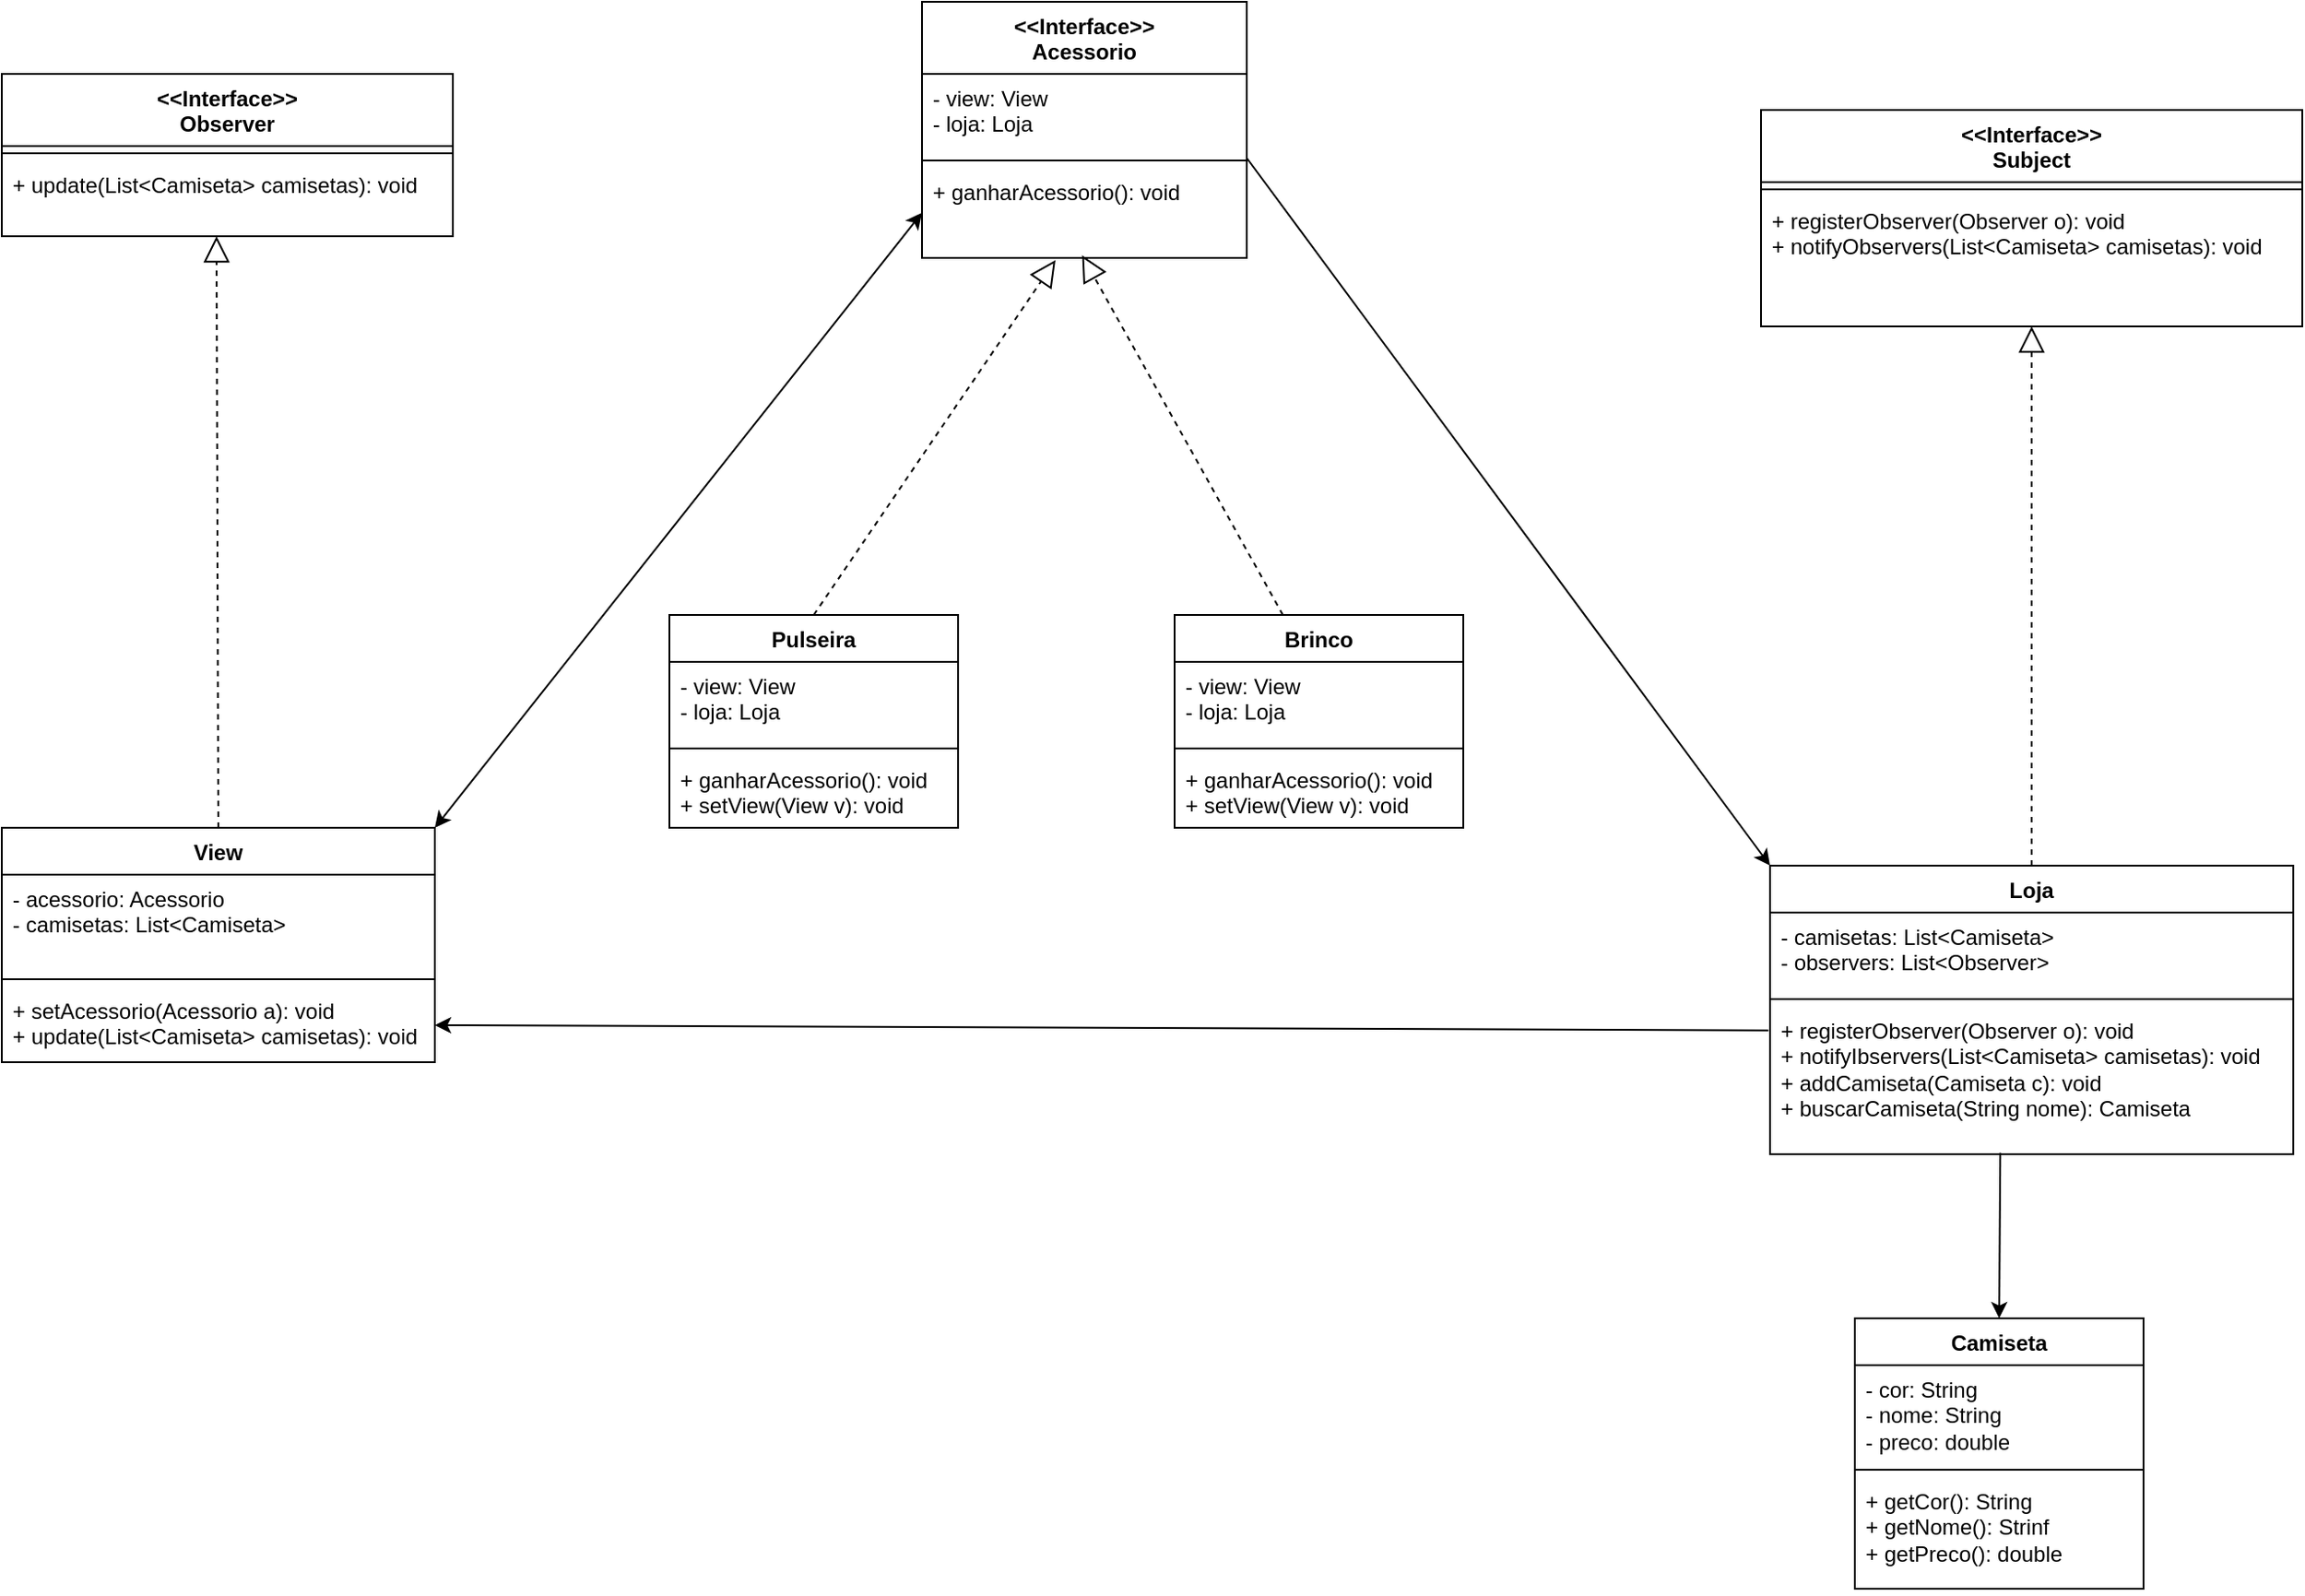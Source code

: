 <mxfile version="22.0.6" type="device">
  <diagram id="C5RBs43oDa-KdzZeNtuy" name="Page-1">
    <mxGraphModel dx="3087" dy="2565" grid="1" gridSize="10" guides="1" tooltips="1" connect="1" arrows="1" fold="1" page="1" pageScale="1" pageWidth="827" pageHeight="1169" math="0" shadow="0">
      <root>
        <mxCell id="WIyWlLk6GJQsqaUBKTNV-0" />
        <mxCell id="WIyWlLk6GJQsqaUBKTNV-1" parent="WIyWlLk6GJQsqaUBKTNV-0" />
        <mxCell id="to9QZieKbSeUvy9QXATr-31" value="&amp;lt;&amp;lt;Interface&amp;gt;&amp;gt;&lt;br&gt;Acessorio" style="swimlane;fontStyle=1;align=center;verticalAlign=top;childLayout=stackLayout;horizontal=1;startSize=40;horizontalStack=0;resizeParent=1;resizeParentMax=0;resizeLast=0;collapsible=1;marginBottom=0;whiteSpace=wrap;html=1;" vertex="1" parent="WIyWlLk6GJQsqaUBKTNV-1">
          <mxGeometry x="310" y="-10" width="180" height="142" as="geometry" />
        </mxCell>
        <mxCell id="to9QZieKbSeUvy9QXATr-32" value="- view: View&lt;br&gt;- loja: Loja&amp;nbsp;" style="text;strokeColor=none;fillColor=none;align=left;verticalAlign=top;spacingLeft=4;spacingRight=4;overflow=hidden;rotatable=0;points=[[0,0.5],[1,0.5]];portConstraint=eastwest;whiteSpace=wrap;html=1;" vertex="1" parent="to9QZieKbSeUvy9QXATr-31">
          <mxGeometry y="40" width="180" height="44" as="geometry" />
        </mxCell>
        <mxCell id="to9QZieKbSeUvy9QXATr-33" value="" style="line;strokeWidth=1;fillColor=none;align=left;verticalAlign=middle;spacingTop=-1;spacingLeft=3;spacingRight=3;rotatable=0;labelPosition=right;points=[];portConstraint=eastwest;strokeColor=inherit;" vertex="1" parent="to9QZieKbSeUvy9QXATr-31">
          <mxGeometry y="84" width="180" height="8" as="geometry" />
        </mxCell>
        <mxCell id="to9QZieKbSeUvy9QXATr-34" value="+ ganharAcessorio(): void" style="text;strokeColor=none;fillColor=none;align=left;verticalAlign=top;spacingLeft=4;spacingRight=4;overflow=hidden;rotatable=0;points=[[0,0.5],[1,0.5]];portConstraint=eastwest;whiteSpace=wrap;html=1;" vertex="1" parent="to9QZieKbSeUvy9QXATr-31">
          <mxGeometry y="92" width="180" height="50" as="geometry" />
        </mxCell>
        <mxCell id="to9QZieKbSeUvy9QXATr-35" value="Pulseira" style="swimlane;fontStyle=1;align=center;verticalAlign=top;childLayout=stackLayout;horizontal=1;startSize=26;horizontalStack=0;resizeParent=1;resizeParentMax=0;resizeLast=0;collapsible=1;marginBottom=0;whiteSpace=wrap;html=1;" vertex="1" parent="WIyWlLk6GJQsqaUBKTNV-1">
          <mxGeometry x="170" y="330" width="160" height="118" as="geometry" />
        </mxCell>
        <mxCell id="to9QZieKbSeUvy9QXATr-36" value="- view: View&lt;br&gt;- loja: Loja" style="text;strokeColor=none;fillColor=none;align=left;verticalAlign=top;spacingLeft=4;spacingRight=4;overflow=hidden;rotatable=0;points=[[0,0.5],[1,0.5]];portConstraint=eastwest;whiteSpace=wrap;html=1;" vertex="1" parent="to9QZieKbSeUvy9QXATr-35">
          <mxGeometry y="26" width="160" height="44" as="geometry" />
        </mxCell>
        <mxCell id="to9QZieKbSeUvy9QXATr-37" value="" style="line;strokeWidth=1;fillColor=none;align=left;verticalAlign=middle;spacingTop=-1;spacingLeft=3;spacingRight=3;rotatable=0;labelPosition=right;points=[];portConstraint=eastwest;strokeColor=inherit;" vertex="1" parent="to9QZieKbSeUvy9QXATr-35">
          <mxGeometry y="70" width="160" height="8" as="geometry" />
        </mxCell>
        <mxCell id="to9QZieKbSeUvy9QXATr-38" value="+ ganharAcessorio(): void&lt;br&gt;+ setView(View v): void" style="text;strokeColor=none;fillColor=none;align=left;verticalAlign=top;spacingLeft=4;spacingRight=4;overflow=hidden;rotatable=0;points=[[0,0.5],[1,0.5]];portConstraint=eastwest;whiteSpace=wrap;html=1;" vertex="1" parent="to9QZieKbSeUvy9QXATr-35">
          <mxGeometry y="78" width="160" height="40" as="geometry" />
        </mxCell>
        <mxCell id="to9QZieKbSeUvy9QXATr-39" value="Brinco" style="swimlane;fontStyle=1;align=center;verticalAlign=top;childLayout=stackLayout;horizontal=1;startSize=26;horizontalStack=0;resizeParent=1;resizeParentMax=0;resizeLast=0;collapsible=1;marginBottom=0;whiteSpace=wrap;html=1;" vertex="1" parent="WIyWlLk6GJQsqaUBKTNV-1">
          <mxGeometry x="450" y="330" width="160" height="118" as="geometry" />
        </mxCell>
        <mxCell id="to9QZieKbSeUvy9QXATr-40" value="- view: View&lt;br&gt;- loja: Loja" style="text;strokeColor=none;fillColor=none;align=left;verticalAlign=top;spacingLeft=4;spacingRight=4;overflow=hidden;rotatable=0;points=[[0,0.5],[1,0.5]];portConstraint=eastwest;whiteSpace=wrap;html=1;" vertex="1" parent="to9QZieKbSeUvy9QXATr-39">
          <mxGeometry y="26" width="160" height="44" as="geometry" />
        </mxCell>
        <mxCell id="to9QZieKbSeUvy9QXATr-41" value="" style="line;strokeWidth=1;fillColor=none;align=left;verticalAlign=middle;spacingTop=-1;spacingLeft=3;spacingRight=3;rotatable=0;labelPosition=right;points=[];portConstraint=eastwest;strokeColor=inherit;" vertex="1" parent="to9QZieKbSeUvy9QXATr-39">
          <mxGeometry y="70" width="160" height="8" as="geometry" />
        </mxCell>
        <mxCell id="to9QZieKbSeUvy9QXATr-42" value="+ ganharAcessorio(): void&lt;br&gt;+ setView(View v): void" style="text;strokeColor=none;fillColor=none;align=left;verticalAlign=top;spacingLeft=4;spacingRight=4;overflow=hidden;rotatable=0;points=[[0,0.5],[1,0.5]];portConstraint=eastwest;whiteSpace=wrap;html=1;" vertex="1" parent="to9QZieKbSeUvy9QXATr-39">
          <mxGeometry y="78" width="160" height="40" as="geometry" />
        </mxCell>
        <mxCell id="to9QZieKbSeUvy9QXATr-43" value="&amp;lt;&amp;lt;Interface&amp;gt;&amp;gt;&lt;br&gt;Subject" style="swimlane;fontStyle=1;align=center;verticalAlign=top;childLayout=stackLayout;horizontal=1;startSize=40;horizontalStack=0;resizeParent=1;resizeParentMax=0;resizeLast=0;collapsible=1;marginBottom=0;whiteSpace=wrap;html=1;" vertex="1" parent="WIyWlLk6GJQsqaUBKTNV-1">
          <mxGeometry x="775" y="50" width="300" height="120" as="geometry" />
        </mxCell>
        <mxCell id="to9QZieKbSeUvy9QXATr-45" value="" style="line;strokeWidth=1;fillColor=none;align=left;verticalAlign=middle;spacingTop=-1;spacingLeft=3;spacingRight=3;rotatable=0;labelPosition=right;points=[];portConstraint=eastwest;strokeColor=inherit;" vertex="1" parent="to9QZieKbSeUvy9QXATr-43">
          <mxGeometry y="40" width="300" height="8" as="geometry" />
        </mxCell>
        <mxCell id="to9QZieKbSeUvy9QXATr-46" value="+ registerObserver(Observer o): void&lt;br&gt;+ notifyObservers(List&amp;lt;Camiseta&amp;gt; camisetas): void" style="text;strokeColor=none;fillColor=none;align=left;verticalAlign=top;spacingLeft=4;spacingRight=4;overflow=hidden;rotatable=0;points=[[0,0.5],[1,0.5]];portConstraint=eastwest;whiteSpace=wrap;html=1;" vertex="1" parent="to9QZieKbSeUvy9QXATr-43">
          <mxGeometry y="48" width="300" height="72" as="geometry" />
        </mxCell>
        <mxCell id="to9QZieKbSeUvy9QXATr-47" value="Loja" style="swimlane;fontStyle=1;align=center;verticalAlign=top;childLayout=stackLayout;horizontal=1;startSize=26;horizontalStack=0;resizeParent=1;resizeParentMax=0;resizeLast=0;collapsible=1;marginBottom=0;whiteSpace=wrap;html=1;" vertex="1" parent="WIyWlLk6GJQsqaUBKTNV-1">
          <mxGeometry x="780" y="469" width="290" height="160" as="geometry" />
        </mxCell>
        <mxCell id="to9QZieKbSeUvy9QXATr-48" value="- camisetas: List&amp;lt;Camiseta&amp;gt;&lt;br&gt;- observers: List&amp;lt;Observer&amp;gt;" style="text;strokeColor=none;fillColor=none;align=left;verticalAlign=top;spacingLeft=4;spacingRight=4;overflow=hidden;rotatable=0;points=[[0,0.5],[1,0.5]];portConstraint=eastwest;whiteSpace=wrap;html=1;" vertex="1" parent="to9QZieKbSeUvy9QXATr-47">
          <mxGeometry y="26" width="290" height="44" as="geometry" />
        </mxCell>
        <mxCell id="to9QZieKbSeUvy9QXATr-49" value="" style="line;strokeWidth=1;fillColor=none;align=left;verticalAlign=middle;spacingTop=-1;spacingLeft=3;spacingRight=3;rotatable=0;labelPosition=right;points=[];portConstraint=eastwest;strokeColor=inherit;" vertex="1" parent="to9QZieKbSeUvy9QXATr-47">
          <mxGeometry y="70" width="290" height="8" as="geometry" />
        </mxCell>
        <mxCell id="to9QZieKbSeUvy9QXATr-50" value="+ registerObserver(Observer o): void&lt;br&gt;+ notifyIbservers(List&amp;lt;Camiseta&amp;gt; camisetas): void&lt;br&gt;+ addCamiseta(Camiseta c): void&lt;br&gt;+ buscarCamiseta(String nome): Camiseta" style="text;strokeColor=none;fillColor=none;align=left;verticalAlign=top;spacingLeft=4;spacingRight=4;overflow=hidden;rotatable=0;points=[[0,0.5],[1,0.5]];portConstraint=eastwest;whiteSpace=wrap;html=1;" vertex="1" parent="to9QZieKbSeUvy9QXATr-47">
          <mxGeometry y="78" width="290" height="82" as="geometry" />
        </mxCell>
        <mxCell id="to9QZieKbSeUvy9QXATr-51" value="Camiseta" style="swimlane;fontStyle=1;align=center;verticalAlign=top;childLayout=stackLayout;horizontal=1;startSize=26;horizontalStack=0;resizeParent=1;resizeParentMax=0;resizeLast=0;collapsible=1;marginBottom=0;whiteSpace=wrap;html=1;" vertex="1" parent="WIyWlLk6GJQsqaUBKTNV-1">
          <mxGeometry x="827" y="720" width="160" height="150" as="geometry" />
        </mxCell>
        <mxCell id="to9QZieKbSeUvy9QXATr-52" value="- cor: String&lt;br&gt;- nome: String&lt;br&gt;- preco: double" style="text;strokeColor=none;fillColor=none;align=left;verticalAlign=top;spacingLeft=4;spacingRight=4;overflow=hidden;rotatable=0;points=[[0,0.5],[1,0.5]];portConstraint=eastwest;whiteSpace=wrap;html=1;" vertex="1" parent="to9QZieKbSeUvy9QXATr-51">
          <mxGeometry y="26" width="160" height="54" as="geometry" />
        </mxCell>
        <mxCell id="to9QZieKbSeUvy9QXATr-53" value="" style="line;strokeWidth=1;fillColor=none;align=left;verticalAlign=middle;spacingTop=-1;spacingLeft=3;spacingRight=3;rotatable=0;labelPosition=right;points=[];portConstraint=eastwest;strokeColor=inherit;" vertex="1" parent="to9QZieKbSeUvy9QXATr-51">
          <mxGeometry y="80" width="160" height="8" as="geometry" />
        </mxCell>
        <mxCell id="to9QZieKbSeUvy9QXATr-54" value="+ getCor(): String&lt;br&gt;+ getNome(): Strinf&lt;br&gt;+ getPreco(): double" style="text;strokeColor=none;fillColor=none;align=left;verticalAlign=top;spacingLeft=4;spacingRight=4;overflow=hidden;rotatable=0;points=[[0,0.5],[1,0.5]];portConstraint=eastwest;whiteSpace=wrap;html=1;" vertex="1" parent="to9QZieKbSeUvy9QXATr-51">
          <mxGeometry y="88" width="160" height="62" as="geometry" />
        </mxCell>
        <mxCell id="to9QZieKbSeUvy9QXATr-55" value="View" style="swimlane;fontStyle=1;align=center;verticalAlign=top;childLayout=stackLayout;horizontal=1;startSize=26;horizontalStack=0;resizeParent=1;resizeParentMax=0;resizeLast=0;collapsible=1;marginBottom=0;whiteSpace=wrap;html=1;" vertex="1" parent="WIyWlLk6GJQsqaUBKTNV-1">
          <mxGeometry x="-200" y="448" width="240" height="130" as="geometry" />
        </mxCell>
        <mxCell id="to9QZieKbSeUvy9QXATr-56" value="- acessorio: Acessorio&lt;br&gt;- camisetas: List&amp;lt;Camiseta&amp;gt;" style="text;strokeColor=none;fillColor=none;align=left;verticalAlign=top;spacingLeft=4;spacingRight=4;overflow=hidden;rotatable=0;points=[[0,0.5],[1,0.5]];portConstraint=eastwest;whiteSpace=wrap;html=1;" vertex="1" parent="to9QZieKbSeUvy9QXATr-55">
          <mxGeometry y="26" width="240" height="54" as="geometry" />
        </mxCell>
        <mxCell id="to9QZieKbSeUvy9QXATr-57" value="" style="line;strokeWidth=1;fillColor=none;align=left;verticalAlign=middle;spacingTop=-1;spacingLeft=3;spacingRight=3;rotatable=0;labelPosition=right;points=[];portConstraint=eastwest;strokeColor=inherit;" vertex="1" parent="to9QZieKbSeUvy9QXATr-55">
          <mxGeometry y="80" width="240" height="8" as="geometry" />
        </mxCell>
        <mxCell id="to9QZieKbSeUvy9QXATr-58" value="+ setAcessorio(Acessorio a): void&lt;br&gt;+ update(List&amp;lt;Camiseta&amp;gt; camisetas): void" style="text;strokeColor=none;fillColor=none;align=left;verticalAlign=top;spacingLeft=4;spacingRight=4;overflow=hidden;rotatable=0;points=[[0,0.5],[1,0.5]];portConstraint=eastwest;whiteSpace=wrap;html=1;" vertex="1" parent="to9QZieKbSeUvy9QXATr-55">
          <mxGeometry y="88" width="240" height="42" as="geometry" />
        </mxCell>
        <mxCell id="to9QZieKbSeUvy9QXATr-59" value="&amp;lt;&amp;lt;Interface&amp;gt;&amp;gt;&lt;br&gt;Observer" style="swimlane;fontStyle=1;align=center;verticalAlign=top;childLayout=stackLayout;horizontal=1;startSize=40;horizontalStack=0;resizeParent=1;resizeParentMax=0;resizeLast=0;collapsible=1;marginBottom=0;whiteSpace=wrap;html=1;" vertex="1" parent="WIyWlLk6GJQsqaUBKTNV-1">
          <mxGeometry x="-200" y="30" width="250" height="90" as="geometry" />
        </mxCell>
        <mxCell id="to9QZieKbSeUvy9QXATr-61" value="" style="line;strokeWidth=1;fillColor=none;align=left;verticalAlign=middle;spacingTop=-1;spacingLeft=3;spacingRight=3;rotatable=0;labelPosition=right;points=[];portConstraint=eastwest;strokeColor=inherit;" vertex="1" parent="to9QZieKbSeUvy9QXATr-59">
          <mxGeometry y="40" width="250" height="8" as="geometry" />
        </mxCell>
        <mxCell id="to9QZieKbSeUvy9QXATr-62" value="+ update(List&amp;lt;Camiseta&amp;gt; camisetas): void" style="text;strokeColor=none;fillColor=none;align=left;verticalAlign=top;spacingLeft=4;spacingRight=4;overflow=hidden;rotatable=0;points=[[0,0.5],[1,0.5]];portConstraint=eastwest;whiteSpace=wrap;html=1;" vertex="1" parent="to9QZieKbSeUvy9QXATr-59">
          <mxGeometry y="48" width="250" height="42" as="geometry" />
        </mxCell>
        <mxCell id="to9QZieKbSeUvy9QXATr-66" value="" style="endArrow=block;dashed=1;endFill=0;endSize=12;html=1;rounded=0;exitX=0.5;exitY=0;exitDx=0;exitDy=0;" edge="1" parent="WIyWlLk6GJQsqaUBKTNV-1" source="to9QZieKbSeUvy9QXATr-47" target="to9QZieKbSeUvy9QXATr-46">
          <mxGeometry width="160" relative="1" as="geometry">
            <mxPoint x="880" y="370" as="sourcePoint" />
            <mxPoint x="1040" y="370" as="targetPoint" />
          </mxGeometry>
        </mxCell>
        <mxCell id="to9QZieKbSeUvy9QXATr-67" value="" style="endArrow=classic;html=1;rounded=0;entryX=0;entryY=0;entryDx=0;entryDy=0;exitX=1.001;exitY=1.065;exitDx=0;exitDy=0;exitPerimeter=0;" edge="1" parent="WIyWlLk6GJQsqaUBKTNV-1" source="to9QZieKbSeUvy9QXATr-32" target="to9QZieKbSeUvy9QXATr-47">
          <mxGeometry width="50" height="50" relative="1" as="geometry">
            <mxPoint x="520" y="110" as="sourcePoint" />
            <mxPoint x="570" y="60" as="targetPoint" />
          </mxGeometry>
        </mxCell>
        <mxCell id="to9QZieKbSeUvy9QXATr-68" value="" style="endArrow=block;dashed=1;endFill=0;endSize=12;html=1;rounded=0;exitX=0.5;exitY=0;exitDx=0;exitDy=0;entryX=0.411;entryY=1.026;entryDx=0;entryDy=0;entryPerimeter=0;" edge="1" parent="WIyWlLk6GJQsqaUBKTNV-1" source="to9QZieKbSeUvy9QXATr-35" target="to9QZieKbSeUvy9QXATr-34">
          <mxGeometry width="160" relative="1" as="geometry">
            <mxPoint x="390" y="459" as="sourcePoint" />
            <mxPoint x="410" y="160" as="targetPoint" />
          </mxGeometry>
        </mxCell>
        <mxCell id="to9QZieKbSeUvy9QXATr-69" value="" style="endArrow=block;dashed=1;endFill=0;endSize=12;html=1;rounded=0;exitX=0.5;exitY=0;exitDx=0;exitDy=0;entryX=0.493;entryY=0.971;entryDx=0;entryDy=0;entryPerimeter=0;" edge="1" parent="WIyWlLk6GJQsqaUBKTNV-1" target="to9QZieKbSeUvy9QXATr-34">
          <mxGeometry width="160" relative="1" as="geometry">
            <mxPoint x="510" y="330" as="sourcePoint" />
            <mxPoint x="669" y="165" as="targetPoint" />
          </mxGeometry>
        </mxCell>
        <mxCell id="to9QZieKbSeUvy9QXATr-70" value="" style="endArrow=classic;startArrow=classic;html=1;rounded=0;entryX=0;entryY=0.5;entryDx=0;entryDy=0;exitX=1;exitY=0;exitDx=0;exitDy=0;" edge="1" parent="WIyWlLk6GJQsqaUBKTNV-1" source="to9QZieKbSeUvy9QXATr-55" target="to9QZieKbSeUvy9QXATr-34">
          <mxGeometry width="50" height="50" relative="1" as="geometry">
            <mxPoint x="80" y="220" as="sourcePoint" />
            <mxPoint x="130" y="170" as="targetPoint" />
          </mxGeometry>
        </mxCell>
        <mxCell id="to9QZieKbSeUvy9QXATr-71" value="" style="endArrow=block;dashed=1;endFill=0;endSize=12;html=1;rounded=0;exitX=0.5;exitY=0;exitDx=0;exitDy=0;entryX=0.493;entryY=0.971;entryDx=0;entryDy=0;entryPerimeter=0;" edge="1" parent="WIyWlLk6GJQsqaUBKTNV-1" source="to9QZieKbSeUvy9QXATr-55">
          <mxGeometry width="160" relative="1" as="geometry">
            <mxPoint y="289" as="sourcePoint" />
            <mxPoint x="-81" y="120" as="targetPoint" />
          </mxGeometry>
        </mxCell>
        <mxCell id="to9QZieKbSeUvy9QXATr-72" value="" style="endArrow=classic;html=1;rounded=0;exitX=-0.003;exitY=0.163;exitDx=0;exitDy=0;exitPerimeter=0;" edge="1" parent="WIyWlLk6GJQsqaUBKTNV-1" source="to9QZieKbSeUvy9QXATr-50" target="to9QZieKbSeUvy9QXATr-58">
          <mxGeometry width="50" height="50" relative="1" as="geometry">
            <mxPoint x="470" y="620" as="sourcePoint" />
            <mxPoint x="520" y="570" as="targetPoint" />
          </mxGeometry>
        </mxCell>
        <mxCell id="to9QZieKbSeUvy9QXATr-73" value="" style="endArrow=classic;html=1;rounded=0;entryX=0.5;entryY=0;entryDx=0;entryDy=0;exitX=0.44;exitY=0.991;exitDx=0;exitDy=0;exitPerimeter=0;" edge="1" parent="WIyWlLk6GJQsqaUBKTNV-1" source="to9QZieKbSeUvy9QXATr-50" target="to9QZieKbSeUvy9QXATr-51">
          <mxGeometry width="50" height="50" relative="1" as="geometry">
            <mxPoint x="630" y="740" as="sourcePoint" />
            <mxPoint x="680" y="690" as="targetPoint" />
          </mxGeometry>
        </mxCell>
      </root>
    </mxGraphModel>
  </diagram>
</mxfile>
